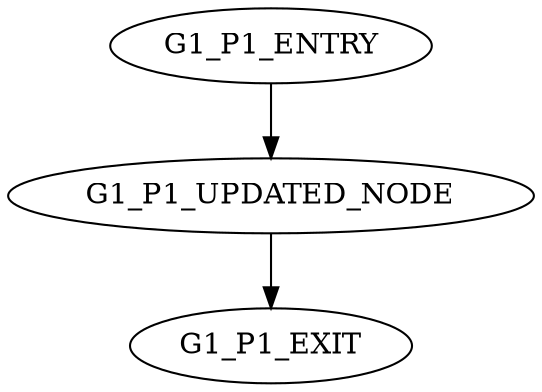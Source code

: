 digraph g {
name="G1_P1_FALLBACK";

graph[]

  "G1_P1_ENTRY" [type=block cpu=0 patentry=1 tperiod=1000000]
  "G1_P1_EXIT" [type=block cpu=0 patexit=1 tperiod=1000000]
  "G1_P1_UPDATED_NODE" [type="block", cpu="0", patentry="false", patexit="false", pattern="G1_P1", tperiod="1000000", qlo="0", qhi="0", qil="0"];
  "G1_P1_ENTRY" -> "G1_P1_UPDATED_NODE" [type="defdst"];
  "G1_P1_UPDATED_NODE" -> "G1_P1_EXIT" [type="defdst"];

}
